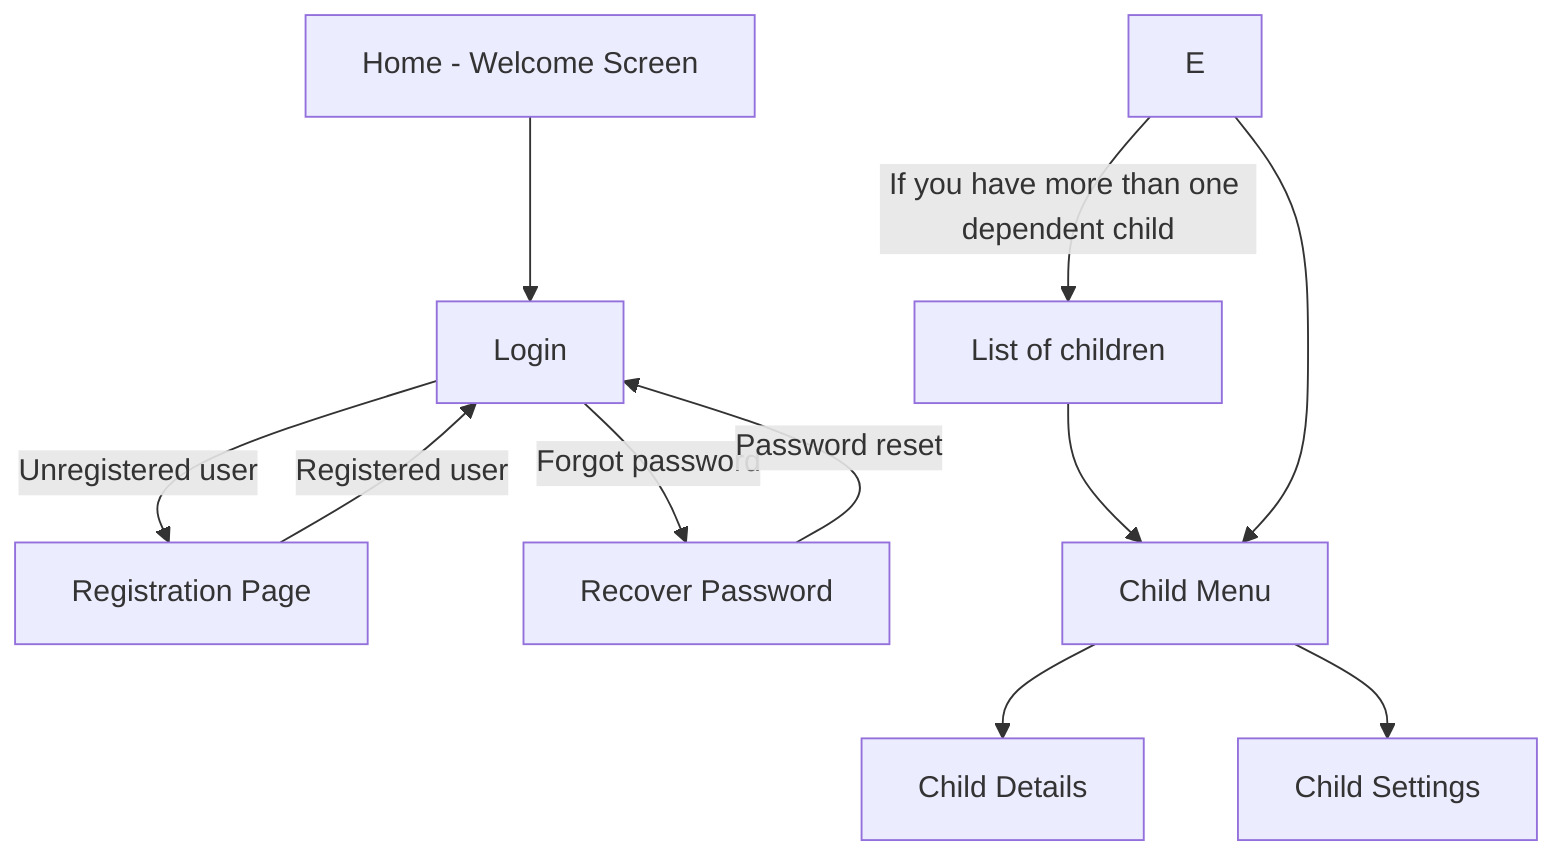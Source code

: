 flowchart TD
    A[Home - Welcome Screen] --> B[Login]
    B -->|Unregistered user| C[Registration Page]
    B -->|Forgot password| D[Recover Password]
    E -->|If you have more than one dependent child| F[List of children]
    F --> G[Child Menu]
    E --> G
    C -->|Registered user| B
    D -->|Password reset| B
    G --> J[Child Details]
    G --> K[Child Settings]
